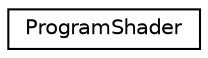 digraph "Graphical Class Hierarchy"
{
 // LATEX_PDF_SIZE
  edge [fontname="Helvetica",fontsize="10",labelfontname="Helvetica",labelfontsize="10"];
  node [fontname="Helvetica",fontsize="10",shape=record];
  rankdir="LR";
  Node0 [label="ProgramShader",height=0.2,width=0.4,color="black", fillcolor="white", style="filled",URL="$classProgramShader.html",tooltip=" "];
}
